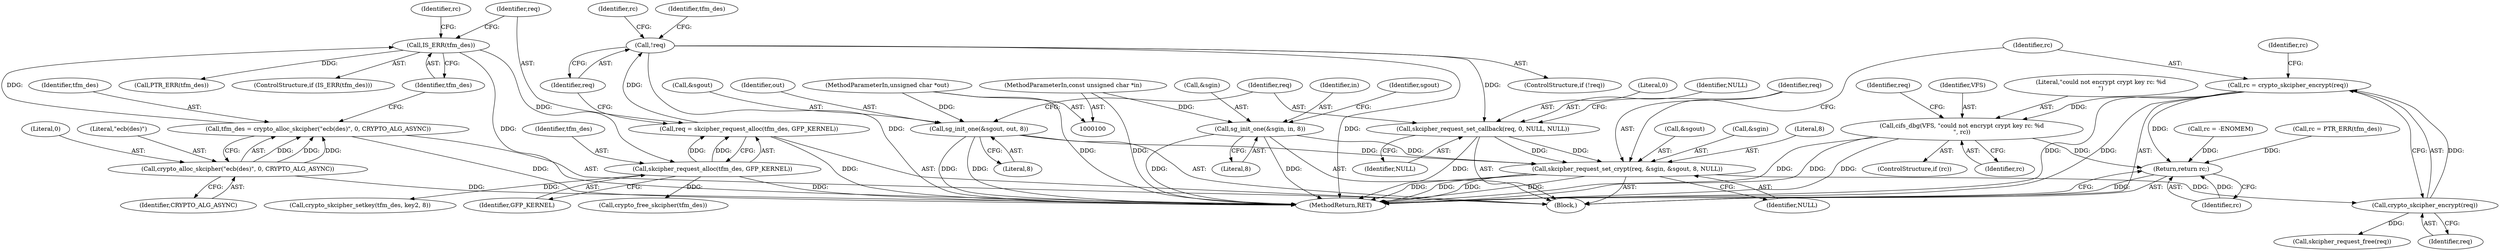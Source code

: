 digraph "1_linux_06deeec77a5a689cc94b21a8a91a76e42176685d@API" {
"1000176" [label="(Call,rc = crypto_skcipher_encrypt(req))"];
"1000178" [label="(Call,crypto_skcipher_encrypt(req))"];
"1000168" [label="(Call,skcipher_request_set_crypt(req, &sgin, &sgout, 8, NULL))"];
"1000163" [label="(Call,skcipher_request_set_callback(req, 0, NULL, NULL))"];
"1000138" [label="(Call,!req)"];
"1000132" [label="(Call,req = skcipher_request_alloc(tfm_des, GFP_KERNEL))"];
"1000134" [label="(Call,skcipher_request_alloc(tfm_des, GFP_KERNEL))"];
"1000121" [label="(Call,IS_ERR(tfm_des))"];
"1000114" [label="(Call,tfm_des = crypto_alloc_skcipher(\"ecb(des)\", 0, CRYPTO_ALG_ASYNC))"];
"1000116" [label="(Call,crypto_alloc_skcipher(\"ecb(des)\", 0, CRYPTO_ALG_ASYNC))"];
"1000153" [label="(Call,sg_init_one(&sgin, in, 8))"];
"1000102" [label="(MethodParameterIn,const unsigned char *in)"];
"1000158" [label="(Call,sg_init_one(&sgout, out, 8))"];
"1000101" [label="(MethodParameterIn,unsigned char *out)"];
"1000182" [label="(Call,cifs_dbg(VFS, \"could not encrypt crypt key rc: %d\n\", rc))"];
"1000192" [label="(Return,return rc;)"];
"1000175" [label="(Identifier,NULL)"];
"1000157" [label="(Literal,8)"];
"1000154" [label="(Call,&sgin)"];
"1000101" [label="(MethodParameterIn,unsigned char *out)"];
"1000180" [label="(ControlStructure,if (rc))"];
"1000141" [label="(Call,rc = -ENOMEM)"];
"1000162" [label="(Literal,8)"];
"1000142" [label="(Identifier,rc)"];
"1000138" [label="(Call,!req)"];
"1000119" [label="(Identifier,CRYPTO_ALG_ASYNC)"];
"1000117" [label="(Literal,\"ecb(des)\")"];
"1000183" [label="(Identifier,VFS)"];
"1000153" [label="(Call,sg_init_one(&sgin, in, 8))"];
"1000168" [label="(Call,skcipher_request_set_crypt(req, &sgin, &sgout, 8, NULL))"];
"1000156" [label="(Identifier,in)"];
"1000115" [label="(Identifier,tfm_des)"];
"1000163" [label="(Call,skcipher_request_set_callback(req, 0, NULL, NULL))"];
"1000118" [label="(Literal,0)"];
"1000186" [label="(Call,skcipher_request_free(req))"];
"1000136" [label="(Identifier,GFP_KERNEL)"];
"1000170" [label="(Call,&sgin)"];
"1000161" [label="(Identifier,out)"];
"1000135" [label="(Identifier,tfm_des)"];
"1000176" [label="(Call,rc = crypto_skcipher_encrypt(req))"];
"1000177" [label="(Identifier,rc)"];
"1000150" [label="(Identifier,tfm_des)"];
"1000192" [label="(Return,return rc;)"];
"1000164" [label="(Identifier,req)"];
"1000124" [label="(Call,rc = PTR_ERR(tfm_des))"];
"1000160" [label="(Identifier,sgout)"];
"1000169" [label="(Identifier,req)"];
"1000174" [label="(Literal,8)"];
"1000165" [label="(Literal,0)"];
"1000185" [label="(Identifier,rc)"];
"1000133" [label="(Identifier,req)"];
"1000134" [label="(Call,skcipher_request_alloc(tfm_des, GFP_KERNEL))"];
"1000149" [label="(Call,crypto_skcipher_setkey(tfm_des, key2, 8))"];
"1000184" [label="(Literal,\"could not encrypt crypt key rc: %d\n\")"];
"1000104" [label="(Block,)"];
"1000122" [label="(Identifier,tfm_des)"];
"1000189" [label="(Call,crypto_free_skcipher(tfm_des))"];
"1000187" [label="(Identifier,req)"];
"1000193" [label="(Identifier,rc)"];
"1000126" [label="(Call,PTR_ERR(tfm_des))"];
"1000102" [label="(MethodParameterIn,const unsigned char *in)"];
"1000178" [label="(Call,crypto_skcipher_encrypt(req))"];
"1000132" [label="(Call,req = skcipher_request_alloc(tfm_des, GFP_KERNEL))"];
"1000158" [label="(Call,sg_init_one(&sgout, out, 8))"];
"1000125" [label="(Identifier,rc)"];
"1000139" [label="(Identifier,req)"];
"1000116" [label="(Call,crypto_alloc_skcipher(\"ecb(des)\", 0, CRYPTO_ALG_ASYNC))"];
"1000120" [label="(ControlStructure,if (IS_ERR(tfm_des)))"];
"1000167" [label="(Identifier,NULL)"];
"1000137" [label="(ControlStructure,if (!req))"];
"1000114" [label="(Call,tfm_des = crypto_alloc_skcipher(\"ecb(des)\", 0, CRYPTO_ALG_ASYNC))"];
"1000166" [label="(Identifier,NULL)"];
"1000159" [label="(Call,&sgout)"];
"1000181" [label="(Identifier,rc)"];
"1000121" [label="(Call,IS_ERR(tfm_des))"];
"1000182" [label="(Call,cifs_dbg(VFS, \"could not encrypt crypt key rc: %d\n\", rc))"];
"1000194" [label="(MethodReturn,RET)"];
"1000179" [label="(Identifier,req)"];
"1000172" [label="(Call,&sgout)"];
"1000176" -> "1000104"  [label="AST: "];
"1000176" -> "1000178"  [label="CFG: "];
"1000177" -> "1000176"  [label="AST: "];
"1000178" -> "1000176"  [label="AST: "];
"1000181" -> "1000176"  [label="CFG: "];
"1000176" -> "1000194"  [label="DDG: "];
"1000176" -> "1000194"  [label="DDG: "];
"1000178" -> "1000176"  [label="DDG: "];
"1000176" -> "1000182"  [label="DDG: "];
"1000176" -> "1000192"  [label="DDG: "];
"1000178" -> "1000179"  [label="CFG: "];
"1000179" -> "1000178"  [label="AST: "];
"1000168" -> "1000178"  [label="DDG: "];
"1000178" -> "1000186"  [label="DDG: "];
"1000168" -> "1000104"  [label="AST: "];
"1000168" -> "1000175"  [label="CFG: "];
"1000169" -> "1000168"  [label="AST: "];
"1000170" -> "1000168"  [label="AST: "];
"1000172" -> "1000168"  [label="AST: "];
"1000174" -> "1000168"  [label="AST: "];
"1000175" -> "1000168"  [label="AST: "];
"1000177" -> "1000168"  [label="CFG: "];
"1000168" -> "1000194"  [label="DDG: "];
"1000168" -> "1000194"  [label="DDG: "];
"1000168" -> "1000194"  [label="DDG: "];
"1000168" -> "1000194"  [label="DDG: "];
"1000163" -> "1000168"  [label="DDG: "];
"1000163" -> "1000168"  [label="DDG: "];
"1000153" -> "1000168"  [label="DDG: "];
"1000158" -> "1000168"  [label="DDG: "];
"1000163" -> "1000104"  [label="AST: "];
"1000163" -> "1000167"  [label="CFG: "];
"1000164" -> "1000163"  [label="AST: "];
"1000165" -> "1000163"  [label="AST: "];
"1000166" -> "1000163"  [label="AST: "];
"1000167" -> "1000163"  [label="AST: "];
"1000169" -> "1000163"  [label="CFG: "];
"1000163" -> "1000194"  [label="DDG: "];
"1000138" -> "1000163"  [label="DDG: "];
"1000138" -> "1000137"  [label="AST: "];
"1000138" -> "1000139"  [label="CFG: "];
"1000139" -> "1000138"  [label="AST: "];
"1000142" -> "1000138"  [label="CFG: "];
"1000150" -> "1000138"  [label="CFG: "];
"1000138" -> "1000194"  [label="DDG: "];
"1000138" -> "1000194"  [label="DDG: "];
"1000132" -> "1000138"  [label="DDG: "];
"1000132" -> "1000104"  [label="AST: "];
"1000132" -> "1000134"  [label="CFG: "];
"1000133" -> "1000132"  [label="AST: "];
"1000134" -> "1000132"  [label="AST: "];
"1000139" -> "1000132"  [label="CFG: "];
"1000132" -> "1000194"  [label="DDG: "];
"1000134" -> "1000132"  [label="DDG: "];
"1000134" -> "1000132"  [label="DDG: "];
"1000134" -> "1000136"  [label="CFG: "];
"1000135" -> "1000134"  [label="AST: "];
"1000136" -> "1000134"  [label="AST: "];
"1000134" -> "1000194"  [label="DDG: "];
"1000121" -> "1000134"  [label="DDG: "];
"1000134" -> "1000149"  [label="DDG: "];
"1000134" -> "1000189"  [label="DDG: "];
"1000121" -> "1000120"  [label="AST: "];
"1000121" -> "1000122"  [label="CFG: "];
"1000122" -> "1000121"  [label="AST: "];
"1000125" -> "1000121"  [label="CFG: "];
"1000133" -> "1000121"  [label="CFG: "];
"1000121" -> "1000194"  [label="DDG: "];
"1000114" -> "1000121"  [label="DDG: "];
"1000121" -> "1000126"  [label="DDG: "];
"1000114" -> "1000104"  [label="AST: "];
"1000114" -> "1000116"  [label="CFG: "];
"1000115" -> "1000114"  [label="AST: "];
"1000116" -> "1000114"  [label="AST: "];
"1000122" -> "1000114"  [label="CFG: "];
"1000114" -> "1000194"  [label="DDG: "];
"1000116" -> "1000114"  [label="DDG: "];
"1000116" -> "1000114"  [label="DDG: "];
"1000116" -> "1000114"  [label="DDG: "];
"1000116" -> "1000119"  [label="CFG: "];
"1000117" -> "1000116"  [label="AST: "];
"1000118" -> "1000116"  [label="AST: "];
"1000119" -> "1000116"  [label="AST: "];
"1000116" -> "1000194"  [label="DDG: "];
"1000153" -> "1000104"  [label="AST: "];
"1000153" -> "1000157"  [label="CFG: "];
"1000154" -> "1000153"  [label="AST: "];
"1000156" -> "1000153"  [label="AST: "];
"1000157" -> "1000153"  [label="AST: "];
"1000160" -> "1000153"  [label="CFG: "];
"1000153" -> "1000194"  [label="DDG: "];
"1000153" -> "1000194"  [label="DDG: "];
"1000102" -> "1000153"  [label="DDG: "];
"1000102" -> "1000100"  [label="AST: "];
"1000102" -> "1000194"  [label="DDG: "];
"1000158" -> "1000104"  [label="AST: "];
"1000158" -> "1000162"  [label="CFG: "];
"1000159" -> "1000158"  [label="AST: "];
"1000161" -> "1000158"  [label="AST: "];
"1000162" -> "1000158"  [label="AST: "];
"1000164" -> "1000158"  [label="CFG: "];
"1000158" -> "1000194"  [label="DDG: "];
"1000158" -> "1000194"  [label="DDG: "];
"1000101" -> "1000158"  [label="DDG: "];
"1000101" -> "1000100"  [label="AST: "];
"1000101" -> "1000194"  [label="DDG: "];
"1000182" -> "1000180"  [label="AST: "];
"1000182" -> "1000185"  [label="CFG: "];
"1000183" -> "1000182"  [label="AST: "];
"1000184" -> "1000182"  [label="AST: "];
"1000185" -> "1000182"  [label="AST: "];
"1000187" -> "1000182"  [label="CFG: "];
"1000182" -> "1000194"  [label="DDG: "];
"1000182" -> "1000194"  [label="DDG: "];
"1000182" -> "1000194"  [label="DDG: "];
"1000182" -> "1000192"  [label="DDG: "];
"1000192" -> "1000104"  [label="AST: "];
"1000192" -> "1000193"  [label="CFG: "];
"1000193" -> "1000192"  [label="AST: "];
"1000194" -> "1000192"  [label="CFG: "];
"1000192" -> "1000194"  [label="DDG: "];
"1000193" -> "1000192"  [label="DDG: "];
"1000141" -> "1000192"  [label="DDG: "];
"1000124" -> "1000192"  [label="DDG: "];
}
